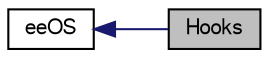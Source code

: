 digraph structs
{
  edge [fontname="FreeSans",fontsize="10",labelfontname="FreeSans",labelfontsize="10"];
  node [fontname="FreeSans",fontsize="10",shape=record];
  rankdir=LR;
  Node1 [label="eeOS",height=0.2,width=0.4,color="black", fillcolor="white", style="filled",URL="$group__group__os.html",tooltip="eeOS is a Embedded Event-driven Operating System. This page contains all the documentation related to..."];
  Node0 [label="Hooks",height=0.2,width=0.4,color="black", fillcolor="grey75", style="filled" fontcolor="black"];
  Node1->Node0 [shape=plaintext, color="midnightblue", dir="back", style="solid"];
}
